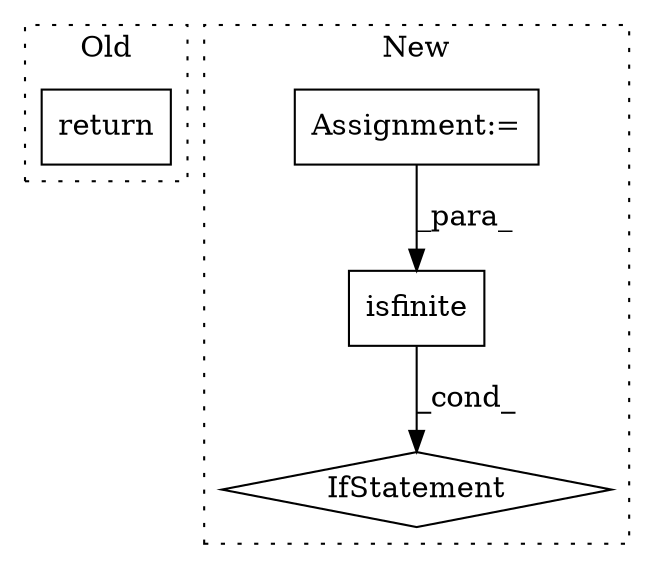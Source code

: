 digraph G {
subgraph cluster0 {
1 [label="return" a="41" s="22312" l="7" shape="box"];
label = "Old";
style="dotted";
}
subgraph cluster1 {
2 [label="isfinite" a="32" s="22153,22168" l="9,1" shape="box"];
3 [label="IfStatement" a="25" s="22143,22169" l="4,2" shape="diamond"];
4 [label="Assignment:=" a="7" s="21923" l="1" shape="box"];
label = "New";
style="dotted";
}
2 -> 3 [label="_cond_"];
4 -> 2 [label="_para_"];
}